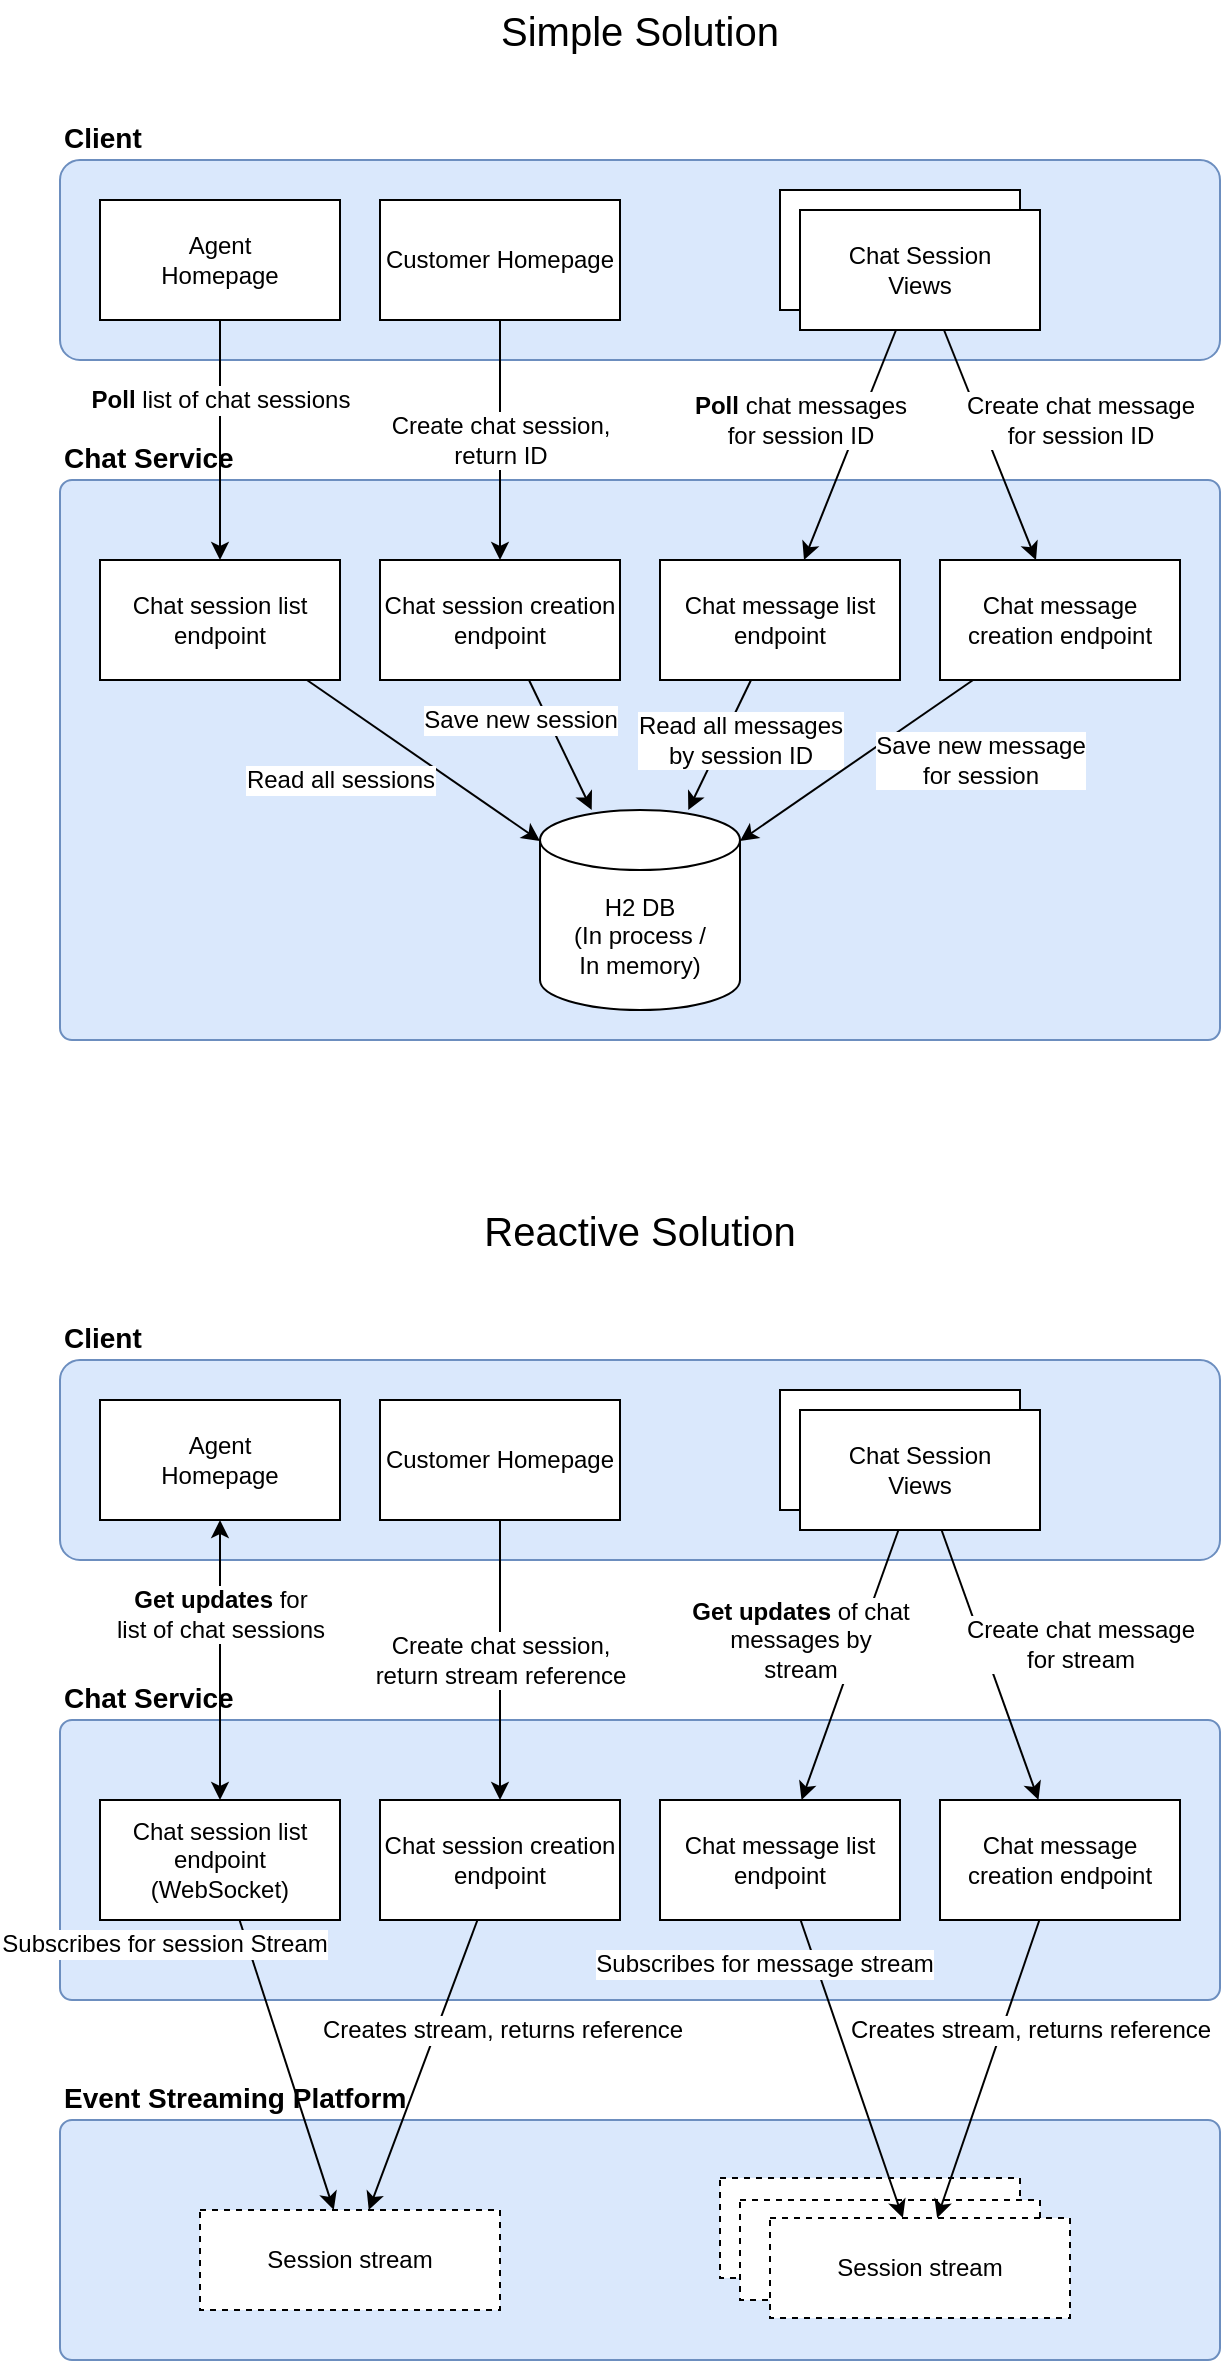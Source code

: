 <mxfile version="20.7.4" type="github"><diagram id="slVq7ZrdUoIg8pFAO5gP" name="Seite-1"><mxGraphModel dx="2074" dy="1106" grid="1" gridSize="10" guides="1" tooltips="1" connect="1" arrows="1" fold="1" page="1" pageScale="1" pageWidth="827" pageHeight="1169" math="0" shadow="0"><root><mxCell id="0"/><mxCell id="1" parent="0"/><mxCell id="nYYfdZUahm13s8WI9mHn-4" value="Chat Service" style="rounded=1;whiteSpace=wrap;html=1;absoluteArcSize=1;arcSize=12;fillColor=#dae8fc;strokeColor=#6c8ebf;labelPosition=center;verticalLabelPosition=top;align=left;verticalAlign=bottom;fontSize=14;fontStyle=1" vertex="1" parent="1"><mxGeometry x="40" y="320" width="580" height="280" as="geometry"/></mxCell><mxCell id="nYYfdZUahm13s8WI9mHn-6" value="Client" style="rounded=1;whiteSpace=wrap;html=1;strokeColor=#6c8ebf;fontFamily=Helvetica;fontSize=14;fontColor=default;fillColor=#dae8fc;absoluteArcSize=1;labelPosition=center;verticalLabelPosition=top;align=left;verticalAlign=bottom;fontStyle=1" vertex="1" parent="1"><mxGeometry x="40" y="160" width="580" height="100" as="geometry"/></mxCell><mxCell id="nYYfdZUahm13s8WI9mHn-8" value="Chat session list endpoint" style="rounded=0;whiteSpace=wrap;html=1;fontFamily=Helvetica;fontSize=12;" vertex="1" parent="1"><mxGeometry x="60" y="360" width="120" height="60" as="geometry"/></mxCell><mxCell id="nYYfdZUahm13s8WI9mHn-9" value="Chat message list endpoint" style="rounded=0;whiteSpace=wrap;html=1;fontFamily=Helvetica;fontSize=12;" vertex="1" parent="1"><mxGeometry x="340" y="360" width="120" height="60" as="geometry"/></mxCell><mxCell id="nYYfdZUahm13s8WI9mHn-10" value="Chat message creation endpoint" style="rounded=0;whiteSpace=wrap;html=1;fontFamily=Helvetica;fontSize=12;" vertex="1" parent="1"><mxGeometry x="480" y="360" width="120" height="60" as="geometry"/></mxCell><mxCell id="nYYfdZUahm13s8WI9mHn-11" value="Chat session creation endpoint" style="rounded=0;whiteSpace=wrap;html=1;fontFamily=Helvetica;fontSize=12;" vertex="1" parent="1"><mxGeometry x="200" y="360" width="120" height="60" as="geometry"/></mxCell><mxCell id="nYYfdZUahm13s8WI9mHn-13" value="Agent&lt;br&gt;Homepage" style="rounded=0;whiteSpace=wrap;html=1;fontFamily=Helvetica;fontSize=12;" vertex="1" parent="1"><mxGeometry x="60" y="180" width="120" height="60" as="geometry"/></mxCell><mxCell id="nYYfdZUahm13s8WI9mHn-15" value="Customer Homepage" style="rounded=0;whiteSpace=wrap;html=1;fontFamily=Helvetica;fontSize=12;" vertex="1" parent="1"><mxGeometry x="200" y="180" width="120" height="60" as="geometry"/></mxCell><mxCell id="nYYfdZUahm13s8WI9mHn-16" value="Chat Views" style="rounded=0;whiteSpace=wrap;html=1;fontFamily=Helvetica;fontSize=12;" vertex="1" parent="1"><mxGeometry x="400" y="175" width="120" height="60" as="geometry"/></mxCell><mxCell id="nYYfdZUahm13s8WI9mHn-17" value="Chat Session&lt;br&gt;Views" style="rounded=0;whiteSpace=wrap;html=1;fontFamily=Helvetica;fontSize=12;" vertex="1" parent="1"><mxGeometry x="410" y="185" width="120" height="60" as="geometry"/></mxCell><mxCell id="nYYfdZUahm13s8WI9mHn-18" value="&lt;b&gt;Poll&lt;/b&gt; list of chat sessions" style="endArrow=classic;html=1;rounded=0;fontFamily=Helvetica;fontSize=12;fontColor=default;" edge="1" parent="1" source="nYYfdZUahm13s8WI9mHn-13" target="nYYfdZUahm13s8WI9mHn-8"><mxGeometry x="-0.333" width="50" height="50" relative="1" as="geometry"><mxPoint x="390" y="590" as="sourcePoint"/><mxPoint x="440" y="540" as="targetPoint"/><mxPoint as="offset"/></mxGeometry></mxCell><mxCell id="nYYfdZUahm13s8WI9mHn-19" value="Create chat session,&lt;br&gt;return ID" style="endArrow=classic;html=1;rounded=0;fontFamily=Helvetica;fontSize=12;fontColor=default;" edge="1" parent="1" source="nYYfdZUahm13s8WI9mHn-15" target="nYYfdZUahm13s8WI9mHn-11"><mxGeometry width="50" height="50" relative="1" as="geometry"><mxPoint x="390" y="590" as="sourcePoint"/><mxPoint x="440" y="540" as="targetPoint"/></mxGeometry></mxCell><mxCell id="nYYfdZUahm13s8WI9mHn-20" value="&lt;b&gt;Poll&lt;/b&gt; chat messages&lt;br&gt;for session ID" style="endArrow=classic;html=1;rounded=0;fontFamily=Helvetica;fontSize=12;fontColor=default;" edge="1" parent="1" source="nYYfdZUahm13s8WI9mHn-17" target="nYYfdZUahm13s8WI9mHn-9"><mxGeometry x="-0.037" y="-28" width="50" height="50" relative="1" as="geometry"><mxPoint x="270" y="250" as="sourcePoint"/><mxPoint x="270" y="370" as="targetPoint"/><mxPoint as="offset"/></mxGeometry></mxCell><mxCell id="nYYfdZUahm13s8WI9mHn-21" value="Create chat message&lt;br&gt;for session ID" style="endArrow=classic;html=1;rounded=0;fontFamily=Helvetica;fontSize=12;fontColor=default;" edge="1" parent="1" source="nYYfdZUahm13s8WI9mHn-17" target="nYYfdZUahm13s8WI9mHn-10"><mxGeometry x="0.083" y="46" width="50" height="50" relative="1" as="geometry"><mxPoint x="468" y="255" as="sourcePoint"/><mxPoint x="422" y="370" as="targetPoint"/><mxPoint as="offset"/></mxGeometry></mxCell><mxCell id="nYYfdZUahm13s8WI9mHn-22" value="H2 DB&lt;br&gt;(In process /&lt;br&gt;In memory)" style="shape=cylinder3;whiteSpace=wrap;html=1;boundedLbl=1;backgroundOutline=1;size=15;rounded=1;fontFamily=Helvetica;fontSize=12;" vertex="1" parent="1"><mxGeometry x="280" y="485" width="100" height="100" as="geometry"/></mxCell><mxCell id="nYYfdZUahm13s8WI9mHn-23" value="Read all sessions" style="endArrow=classic;html=1;rounded=0;fontFamily=Helvetica;fontSize=12;fontColor=default;" edge="1" parent="1" source="nYYfdZUahm13s8WI9mHn-8" target="nYYfdZUahm13s8WI9mHn-22"><mxGeometry x="-0.406" y="-32" width="50" height="50" relative="1" as="geometry"><mxPoint x="390" y="590" as="sourcePoint"/><mxPoint x="440" y="540" as="targetPoint"/><mxPoint as="offset"/></mxGeometry></mxCell><mxCell id="nYYfdZUahm13s8WI9mHn-24" value="Save new session" style="endArrow=classic;html=1;rounded=0;fontFamily=Helvetica;fontSize=12;fontColor=default;" edge="1" parent="1" source="nYYfdZUahm13s8WI9mHn-11" target="nYYfdZUahm13s8WI9mHn-22"><mxGeometry x="-0.555" y="-13" width="50" height="50" relative="1" as="geometry"><mxPoint x="178.462" y="430" as="sourcePoint"/><mxPoint x="290" y="499.048" as="targetPoint"/><mxPoint as="offset"/></mxGeometry></mxCell><mxCell id="nYYfdZUahm13s8WI9mHn-25" value="Read all messages&lt;br&gt;by session ID" style="endArrow=classic;html=1;rounded=0;fontFamily=Helvetica;fontSize=12;fontColor=default;" edge="1" parent="1" source="nYYfdZUahm13s8WI9mHn-9" target="nYYfdZUahm13s8WI9mHn-22"><mxGeometry x="-0.185" y="8" width="50" height="50" relative="1" as="geometry"><mxPoint x="390" y="590" as="sourcePoint"/><mxPoint x="440" y="540" as="targetPoint"/><mxPoint as="offset"/></mxGeometry></mxCell><mxCell id="nYYfdZUahm13s8WI9mHn-26" value="Save new message&lt;br&gt;for session" style="endArrow=classic;html=1;rounded=0;fontFamily=Helvetica;fontSize=12;fontColor=default;" edge="1" parent="1" source="nYYfdZUahm13s8WI9mHn-10" target="nYYfdZUahm13s8WI9mHn-22"><mxGeometry x="-0.719" y="35" width="50" height="50" relative="1" as="geometry"><mxPoint x="390" y="590" as="sourcePoint"/><mxPoint x="440" y="540" as="targetPoint"/><mxPoint as="offset"/></mxGeometry></mxCell><mxCell id="nYYfdZUahm13s8WI9mHn-27" value="Simple Solution" style="text;html=1;strokeColor=none;fillColor=none;align=center;verticalAlign=middle;whiteSpace=wrap;rounded=0;fontFamily=Helvetica;fontSize=20;fontColor=default;" vertex="1" parent="1"><mxGeometry x="40" y="80" width="580" height="30" as="geometry"/></mxCell><mxCell id="nYYfdZUahm13s8WI9mHn-28" value="Chat Service" style="rounded=1;whiteSpace=wrap;html=1;absoluteArcSize=1;arcSize=12;fillColor=#dae8fc;strokeColor=#6c8ebf;labelPosition=center;verticalLabelPosition=top;align=left;verticalAlign=bottom;fontSize=14;fontStyle=1" vertex="1" parent="1"><mxGeometry x="40" y="940" width="580" height="140" as="geometry"/></mxCell><mxCell id="nYYfdZUahm13s8WI9mHn-29" value="Client" style="rounded=1;whiteSpace=wrap;html=1;strokeColor=#6c8ebf;fontFamily=Helvetica;fontSize=14;fontColor=default;fillColor=#dae8fc;absoluteArcSize=1;labelPosition=center;verticalLabelPosition=top;align=left;verticalAlign=bottom;fontStyle=1" vertex="1" parent="1"><mxGeometry x="40" y="760" width="580" height="100" as="geometry"/></mxCell><mxCell id="nYYfdZUahm13s8WI9mHn-30" value="Chat session list endpoint (WebSocket)" style="rounded=0;whiteSpace=wrap;html=1;fontFamily=Helvetica;fontSize=12;" vertex="1" parent="1"><mxGeometry x="60" y="980" width="120" height="60" as="geometry"/></mxCell><mxCell id="nYYfdZUahm13s8WI9mHn-31" value="Chat message list endpoint" style="rounded=0;whiteSpace=wrap;html=1;fontFamily=Helvetica;fontSize=12;" vertex="1" parent="1"><mxGeometry x="340" y="980" width="120" height="60" as="geometry"/></mxCell><mxCell id="nYYfdZUahm13s8WI9mHn-32" value="Chat message creation endpoint" style="rounded=0;whiteSpace=wrap;html=1;fontFamily=Helvetica;fontSize=12;" vertex="1" parent="1"><mxGeometry x="480" y="980" width="120" height="60" as="geometry"/></mxCell><mxCell id="nYYfdZUahm13s8WI9mHn-33" value="Chat session creation endpoint" style="rounded=0;whiteSpace=wrap;html=1;fontFamily=Helvetica;fontSize=12;" vertex="1" parent="1"><mxGeometry x="200" y="980" width="120" height="60" as="geometry"/></mxCell><mxCell id="nYYfdZUahm13s8WI9mHn-34" value="Agent&lt;br&gt;Homepage" style="rounded=0;whiteSpace=wrap;html=1;fontFamily=Helvetica;fontSize=12;" vertex="1" parent="1"><mxGeometry x="60" y="780" width="120" height="60" as="geometry"/></mxCell><mxCell id="nYYfdZUahm13s8WI9mHn-35" value="Customer Homepage" style="rounded=0;whiteSpace=wrap;html=1;fontFamily=Helvetica;fontSize=12;" vertex="1" parent="1"><mxGeometry x="200" y="780" width="120" height="60" as="geometry"/></mxCell><mxCell id="nYYfdZUahm13s8WI9mHn-36" value="Chat Views" style="rounded=0;whiteSpace=wrap;html=1;fontFamily=Helvetica;fontSize=12;" vertex="1" parent="1"><mxGeometry x="400" y="775" width="120" height="60" as="geometry"/></mxCell><mxCell id="nYYfdZUahm13s8WI9mHn-37" value="Chat Session&lt;br&gt;Views" style="rounded=0;whiteSpace=wrap;html=1;fontFamily=Helvetica;fontSize=12;" vertex="1" parent="1"><mxGeometry x="410" y="785" width="120" height="60" as="geometry"/></mxCell><mxCell id="nYYfdZUahm13s8WI9mHn-38" value="&lt;b&gt;Get updates&lt;/b&gt; for&lt;br&gt;list of chat sessions" style="endArrow=classic;html=1;rounded=0;fontFamily=Helvetica;fontSize=12;fontColor=default;startArrow=classic;startFill=1;" edge="1" parent="1" source="nYYfdZUahm13s8WI9mHn-34" target="nYYfdZUahm13s8WI9mHn-30"><mxGeometry x="-0.333" width="50" height="50" relative="1" as="geometry"><mxPoint x="390" y="1190" as="sourcePoint"/><mxPoint x="440" y="1140" as="targetPoint"/><mxPoint as="offset"/></mxGeometry></mxCell><mxCell id="nYYfdZUahm13s8WI9mHn-39" value="Create chat session,&lt;br&gt;return stream reference" style="endArrow=classic;html=1;rounded=0;fontFamily=Helvetica;fontSize=12;fontColor=default;" edge="1" parent="1" source="nYYfdZUahm13s8WI9mHn-35" target="nYYfdZUahm13s8WI9mHn-33"><mxGeometry width="50" height="50" relative="1" as="geometry"><mxPoint x="390" y="1190" as="sourcePoint"/><mxPoint x="440" y="1140" as="targetPoint"/></mxGeometry></mxCell><mxCell id="nYYfdZUahm13s8WI9mHn-40" value="&lt;b&gt;Get updates&lt;/b&gt; of chat&lt;br&gt;messages by&lt;br&gt;stream" style="endArrow=classic;html=1;rounded=0;fontFamily=Helvetica;fontSize=12;fontColor=default;" edge="1" parent="1" source="nYYfdZUahm13s8WI9mHn-37" target="nYYfdZUahm13s8WI9mHn-31"><mxGeometry x="-0.037" y="-28" width="50" height="50" relative="1" as="geometry"><mxPoint x="270" y="850" as="sourcePoint"/><mxPoint x="270" y="970" as="targetPoint"/><mxPoint as="offset"/></mxGeometry></mxCell><mxCell id="nYYfdZUahm13s8WI9mHn-41" value="Create chat message&lt;br&gt;for stream" style="endArrow=classic;html=1;rounded=0;fontFamily=Helvetica;fontSize=12;fontColor=default;" edge="1" parent="1" source="nYYfdZUahm13s8WI9mHn-37" target="nYYfdZUahm13s8WI9mHn-32"><mxGeometry x="0.083" y="46" width="50" height="50" relative="1" as="geometry"><mxPoint x="468" y="855" as="sourcePoint"/><mxPoint x="422" y="970" as="targetPoint"/><mxPoint as="offset"/></mxGeometry></mxCell><mxCell id="nYYfdZUahm13s8WI9mHn-47" value="Reactive Solution" style="text;html=1;strokeColor=none;fillColor=none;align=center;verticalAlign=middle;whiteSpace=wrap;rounded=0;fontFamily=Helvetica;fontSize=20;fontColor=default;" vertex="1" parent="1"><mxGeometry x="40" y="680" width="580" height="30" as="geometry"/></mxCell><mxCell id="nYYfdZUahm13s8WI9mHn-48" value="Event Streaming Platform" style="rounded=1;whiteSpace=wrap;html=1;absoluteArcSize=1;arcSize=12;fillColor=#dae8fc;strokeColor=#6c8ebf;labelPosition=center;verticalLabelPosition=top;align=left;verticalAlign=bottom;fontSize=14;fontStyle=1" vertex="1" parent="1"><mxGeometry x="40" y="1140" width="580" height="120" as="geometry"/></mxCell><mxCell id="nYYfdZUahm13s8WI9mHn-49" value="Session stream" style="rounded=0;whiteSpace=wrap;html=1;fontFamily=Helvetica;fontSize=12;dashed=1;" vertex="1" parent="1"><mxGeometry x="110" y="1185" width="150" height="50" as="geometry"/></mxCell><mxCell id="nYYfdZUahm13s8WI9mHn-50" value="Subscribes for session Stream" style="endArrow=classic;html=1;rounded=0;fontFamily=Helvetica;fontSize=12;fontColor=default;" edge="1" parent="1" source="nYYfdZUahm13s8WI9mHn-30" target="nYYfdZUahm13s8WI9mHn-49"><mxGeometry x="-1" y="-39" width="50" height="50" relative="1" as="geometry"><mxPoint x="390" y="980" as="sourcePoint"/><mxPoint x="440" y="930" as="targetPoint"/><mxPoint x="-1" as="offset"/></mxGeometry></mxCell><mxCell id="nYYfdZUahm13s8WI9mHn-51" value="Creates stream, returns reference" style="endArrow=classic;html=1;rounded=0;fontFamily=Helvetica;fontSize=12;fontColor=default;" edge="1" parent="1" source="nYYfdZUahm13s8WI9mHn-33" target="nYYfdZUahm13s8WI9mHn-49"><mxGeometry x="-0.389" y="31" width="50" height="50" relative="1" as="geometry"><mxPoint x="390" y="980" as="sourcePoint"/><mxPoint x="440" y="930" as="targetPoint"/><mxPoint as="offset"/></mxGeometry></mxCell><mxCell id="nYYfdZUahm13s8WI9mHn-56" value="Session stream" style="rounded=0;whiteSpace=wrap;html=1;fontFamily=Helvetica;fontSize=12;dashed=1;" vertex="1" parent="1"><mxGeometry x="370" y="1169" width="150" height="50" as="geometry"/></mxCell><mxCell id="nYYfdZUahm13s8WI9mHn-55" value="Session stream" style="rounded=0;whiteSpace=wrap;html=1;fontFamily=Helvetica;fontSize=12;dashed=1;" vertex="1" parent="1"><mxGeometry x="380" y="1180" width="150" height="50" as="geometry"/></mxCell><mxCell id="nYYfdZUahm13s8WI9mHn-52" value="Session stream" style="rounded=0;whiteSpace=wrap;html=1;fontFamily=Helvetica;fontSize=12;dashed=1;" vertex="1" parent="1"><mxGeometry x="395" y="1189" width="150" height="50" as="geometry"/></mxCell><mxCell id="nYYfdZUahm13s8WI9mHn-53" value="Subscribes for message stream" style="endArrow=classic;html=1;rounded=0;fontFamily=Helvetica;fontSize=12;fontColor=default;" edge="1" parent="1" source="nYYfdZUahm13s8WI9mHn-31" target="nYYfdZUahm13s8WI9mHn-52"><mxGeometry x="-0.81" y="-25" width="50" height="50" relative="1" as="geometry"><mxPoint x="140.833" y="1050" as="sourcePoint"/><mxPoint x="185.972" y="1175" as="targetPoint"/><mxPoint as="offset"/></mxGeometry></mxCell><mxCell id="nYYfdZUahm13s8WI9mHn-54" value="Creates stream, returns reference" style="endArrow=classic;html=1;rounded=0;fontFamily=Helvetica;fontSize=12;fontColor=default;" edge="1" parent="1" source="nYYfdZUahm13s8WI9mHn-32" target="nYYfdZUahm13s8WI9mHn-52"><mxGeometry x="-0.309" y="14" width="50" height="50" relative="1" as="geometry"><mxPoint x="257.5" y="1050" as="sourcePoint"/><mxPoint x="205.417" y="1175" as="targetPoint"/><mxPoint y="-1" as="offset"/></mxGeometry></mxCell></root></mxGraphModel></diagram></mxfile>